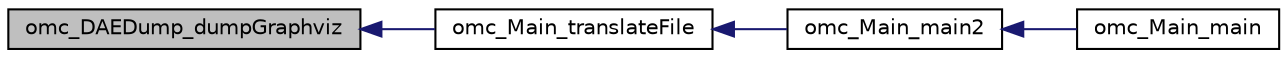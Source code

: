 digraph "omc_DAEDump_dumpGraphviz"
{
  edge [fontname="Helvetica",fontsize="10",labelfontname="Helvetica",labelfontsize="10"];
  node [fontname="Helvetica",fontsize="10",shape=record];
  rankdir="LR";
  Node2383 [label="omc_DAEDump_dumpGraphviz",height=0.2,width=0.4,color="black", fillcolor="grey75", style="filled", fontcolor="black"];
  Node2383 -> Node2384 [dir="back",color="midnightblue",fontsize="10",style="solid",fontname="Helvetica"];
  Node2384 [label="omc_Main_translateFile",height=0.2,width=0.4,color="black", fillcolor="white", style="filled",URL="$d0/d6a/_compiler_2boot_2build_2main_8c.html#a8a42d804ae544d4986cc345007ceecd8"];
  Node2384 -> Node2385 [dir="back",color="midnightblue",fontsize="10",style="solid",fontname="Helvetica"];
  Node2385 [label="omc_Main_main2",height=0.2,width=0.4,color="black", fillcolor="white", style="filled",URL="$d0/d6a/_compiler_2boot_2build_2main_8c.html#a74332d5d9260555d4930db710cec9961"];
  Node2385 -> Node2386 [dir="back",color="midnightblue",fontsize="10",style="solid",fontname="Helvetica"];
  Node2386 [label="omc_Main_main",height=0.2,width=0.4,color="black", fillcolor="white", style="filled",URL="$d0/d55/_main_8h.html#aabe07fd15394b0075c7ba561a1239b8f"];
}
